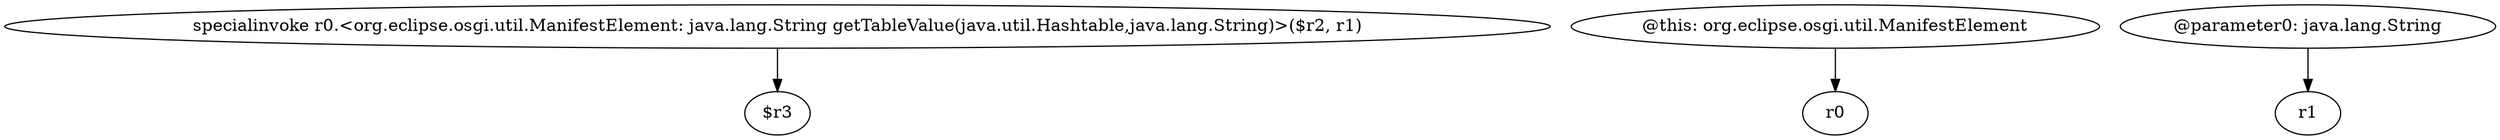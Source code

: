 digraph g {
0[label="specialinvoke r0.<org.eclipse.osgi.util.ManifestElement: java.lang.String getTableValue(java.util.Hashtable,java.lang.String)>($r2, r1)"]
1[label="$r3"]
0->1[label=""]
2[label="@this: org.eclipse.osgi.util.ManifestElement"]
3[label="r0"]
2->3[label=""]
4[label="@parameter0: java.lang.String"]
5[label="r1"]
4->5[label=""]
}